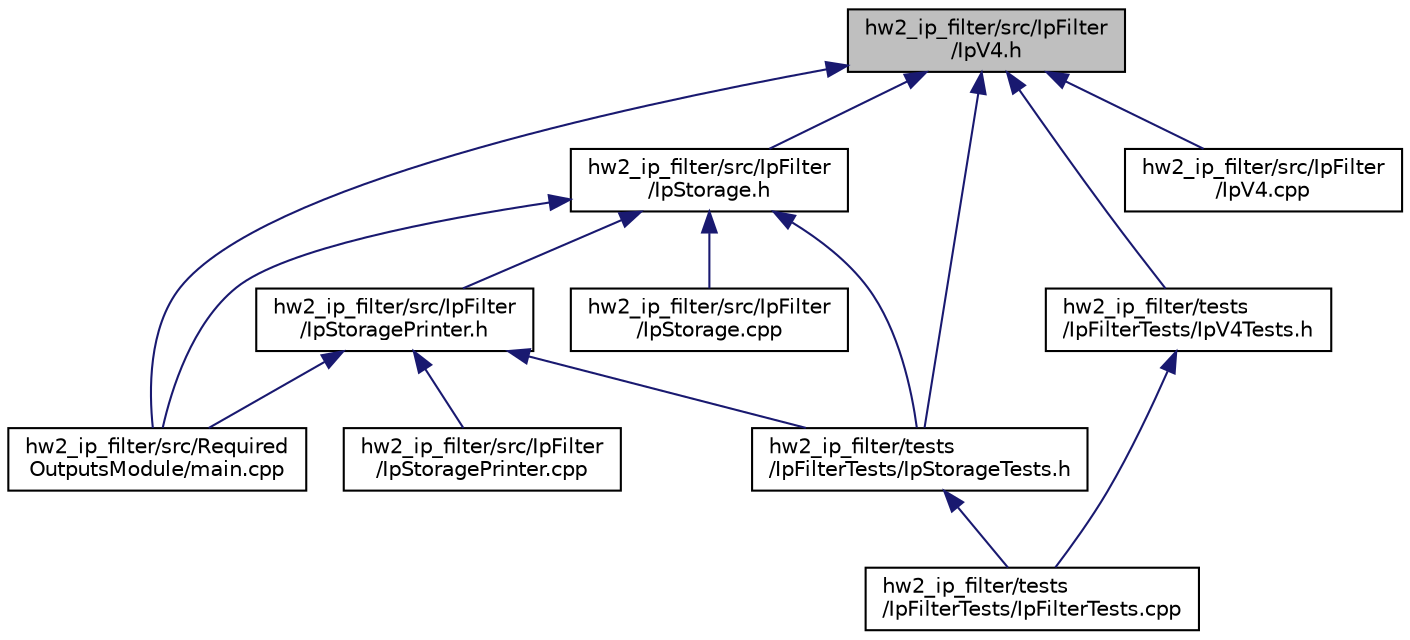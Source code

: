 digraph "hw2_ip_filter/src/IpFilter/IpV4.h"
{
 // INTERACTIVE_SVG=YES
  edge [fontname="Helvetica",fontsize="10",labelfontname="Helvetica",labelfontsize="10"];
  node [fontname="Helvetica",fontsize="10",shape=record];
  Node5 [label="hw2_ip_filter/src/IpFilter\l/IpV4.h",height=0.2,width=0.4,color="black", fillcolor="grey75", style="filled", fontcolor="black"];
  Node5 -> Node6 [dir="back",color="midnightblue",fontsize="10",style="solid",fontname="Helvetica"];
  Node6 [label="hw2_ip_filter/src/IpFilter\l/IpStorage.h",height=0.2,width=0.4,color="black", fillcolor="white", style="filled",URL="$_ip_storage_8h.html"];
  Node6 -> Node7 [dir="back",color="midnightblue",fontsize="10",style="solid",fontname="Helvetica"];
  Node7 [label="hw2_ip_filter/src/IpFilter\l/IpStorage.cpp",height=0.2,width=0.4,color="black", fillcolor="white", style="filled",URL="$_ip_storage_8cpp.html"];
  Node6 -> Node8 [dir="back",color="midnightblue",fontsize="10",style="solid",fontname="Helvetica"];
  Node8 [label="hw2_ip_filter/src/IpFilter\l/IpStoragePrinter.h",height=0.2,width=0.4,color="black", fillcolor="white", style="filled",URL="$_ip_storage_printer_8h.html"];
  Node8 -> Node9 [dir="back",color="midnightblue",fontsize="10",style="solid",fontname="Helvetica"];
  Node9 [label="hw2_ip_filter/src/IpFilter\l/IpStoragePrinter.cpp",height=0.2,width=0.4,color="black", fillcolor="white", style="filled",URL="$_ip_storage_printer_8cpp.html"];
  Node8 -> Node10 [dir="back",color="midnightblue",fontsize="10",style="solid",fontname="Helvetica"];
  Node10 [label="hw2_ip_filter/src/Required\lOutputsModule/main.cpp",height=0.2,width=0.4,color="black", fillcolor="white", style="filled",URL="$hw2__ip__filter_2src_2_required_outputs_module_2main_8cpp.html"];
  Node8 -> Node11 [dir="back",color="midnightblue",fontsize="10",style="solid",fontname="Helvetica"];
  Node11 [label="hw2_ip_filter/tests\l/IpFilterTests/IpStorageTests.h",height=0.2,width=0.4,color="black", fillcolor="white", style="filled",URL="$_ip_storage_tests_8h.html"];
  Node11 -> Node12 [dir="back",color="midnightblue",fontsize="10",style="solid",fontname="Helvetica"];
  Node12 [label="hw2_ip_filter/tests\l/IpFilterTests/IpFilterTests.cpp",height=0.2,width=0.4,color="black", fillcolor="white", style="filled",URL="$_ip_filter_tests_8cpp.html"];
  Node6 -> Node10 [dir="back",color="midnightblue",fontsize="10",style="solid",fontname="Helvetica"];
  Node6 -> Node11 [dir="back",color="midnightblue",fontsize="10",style="solid",fontname="Helvetica"];
  Node5 -> Node13 [dir="back",color="midnightblue",fontsize="10",style="solid",fontname="Helvetica"];
  Node13 [label="hw2_ip_filter/src/IpFilter\l/IpV4.cpp",height=0.2,width=0.4,color="black", fillcolor="white", style="filled",URL="$_ip_v4_8cpp.html"];
  Node5 -> Node10 [dir="back",color="midnightblue",fontsize="10",style="solid",fontname="Helvetica"];
  Node5 -> Node11 [dir="back",color="midnightblue",fontsize="10",style="solid",fontname="Helvetica"];
  Node5 -> Node14 [dir="back",color="midnightblue",fontsize="10",style="solid",fontname="Helvetica"];
  Node14 [label="hw2_ip_filter/tests\l/IpFilterTests/IpV4Tests.h",height=0.2,width=0.4,color="black", fillcolor="white", style="filled",URL="$_ip_v4_tests_8h.html"];
  Node14 -> Node12 [dir="back",color="midnightblue",fontsize="10",style="solid",fontname="Helvetica"];
}
